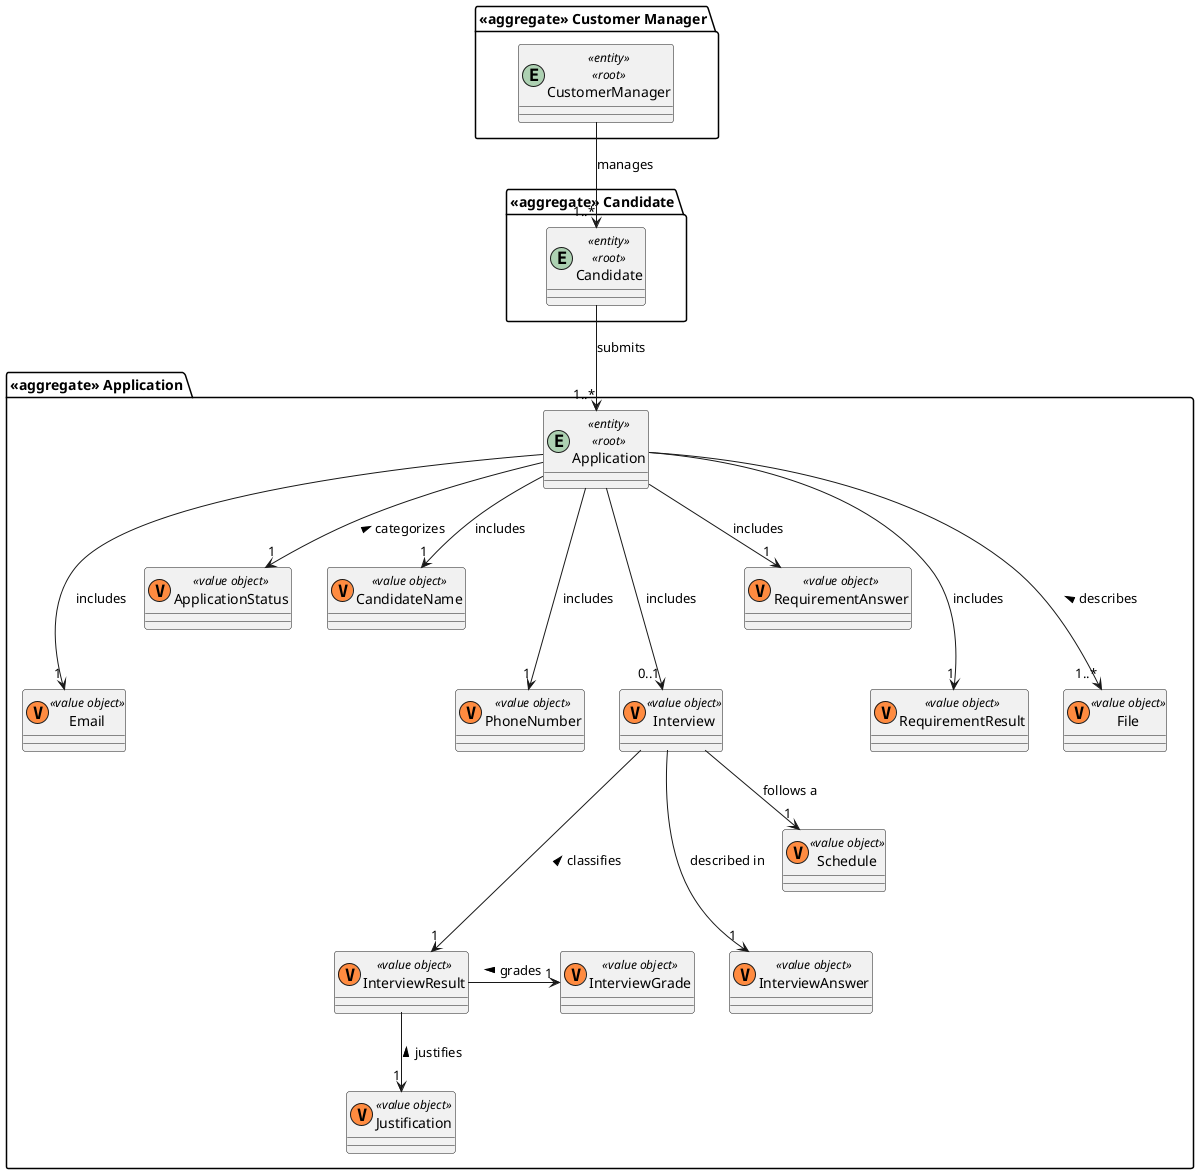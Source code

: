 @startuml
'https://plantuml.com/class-diagram

package "<<aggregate>> Customer Manager" {
    entity CustomerManager <<entity>> <<root>>  {}
}
    package "<<aggregate>> Candidate" {
    entity Candidate <<entity>>  <<root>>{}
}
package "<<aggregate>> Application" {
    entity Application <<entity>><<root>>  {}
    class Email <<(V,#FF8B40) value object>> {}
    class ApplicationStatus <<(V,#FF8B40) value object>> {}
    class CandidateName <<(V,#FF8B40) value object>> {}
    class PhoneNumber <<(V,#FF8B40) value object>> {}
    class Interview <<(V,#FF8B40) value object>>   {}
    class InterviewAnswer <<(V,#FF8B40) value object>>   {}
    class InterviewResult <<(V,#FF8B40) value object>>   {}
    class Justification <<(V,#FF8B40) value object>>   {}
    class InterviewGrade <<(V,#FF8B40) value object>>   {}
    class RequirementAnswer <<(V,#FF8B40) value object>>   {}
    class RequirementResult <<(V,#FF8B40) value object>>   {}
    class InterviewAnswer <<(V,#FF8B40) value object>>   {}
    class Schedule <<(V,#FF8B40) value object>> {}
     class File <<(V,#FF8B40) value object>> {}
}

CustomerManager --> "1..*" Candidate : manages

Candidate --> "1..*" Application : submits

Application ---> "0..1" Interview : includes
Application --> "1" RequirementAnswer : includes
Application ---> "1" RequirementResult : includes
Application ---> "1" Email: includes
Application --> "1" CandidateName: includes
Application ---> "1" PhoneNumber: includes
Application ---> "1..*" File : describes <
Application --> "1" ApplicationStatus : categorizes <


Interview ---> "1" InterviewAnswer: described in
Interview ---> "1" InterviewResult: classifies <
InterviewResult -> "1" InterviewGrade: grades <
InterviewResult --> "1" Justification: justifies <
Interview --> "1" Schedule : follows a
@enduml